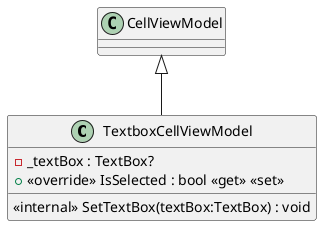 @startuml
class TextboxCellViewModel {
    - _textBox : TextBox?
    + <<override>> IsSelected : bool <<get>> <<set>>
    <<internal>> SetTextBox(textBox:TextBox) : void
}
CellViewModel <|-- TextboxCellViewModel
@enduml
